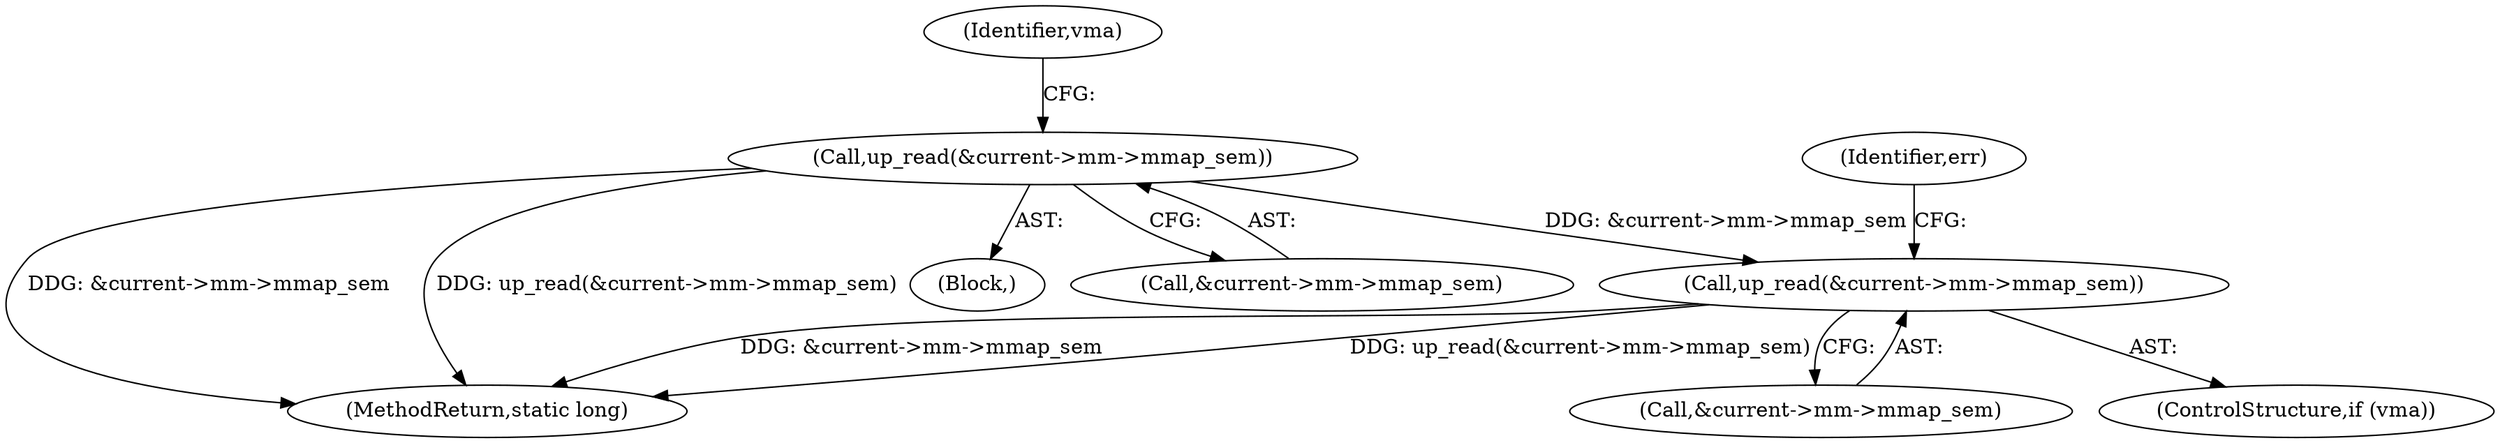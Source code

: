 digraph "0_linux_73223e4e2e3867ebf033a5a8eb2e5df0158ccc99@API" {
"1000356" [label="(Call,up_read(&current->mm->mmap_sem))"];
"1000314" [label="(Call,up_read(&current->mm->mmap_sem))"];
"1000322" [label="(Identifier,vma)"];
"1000354" [label="(ControlStructure,if (vma))"];
"1000365" [label="(MethodReturn,static long)"];
"1000314" [label="(Call,up_read(&current->mm->mmap_sem))"];
"1000357" [label="(Call,&current->mm->mmap_sem)"];
"1000313" [label="(Block,)"];
"1000315" [label="(Call,&current->mm->mmap_sem)"];
"1000364" [label="(Identifier,err)"];
"1000356" [label="(Call,up_read(&current->mm->mmap_sem))"];
"1000356" -> "1000354"  [label="AST: "];
"1000356" -> "1000357"  [label="CFG: "];
"1000357" -> "1000356"  [label="AST: "];
"1000364" -> "1000356"  [label="CFG: "];
"1000356" -> "1000365"  [label="DDG: up_read(&current->mm->mmap_sem)"];
"1000356" -> "1000365"  [label="DDG: &current->mm->mmap_sem"];
"1000314" -> "1000356"  [label="DDG: &current->mm->mmap_sem"];
"1000314" -> "1000313"  [label="AST: "];
"1000314" -> "1000315"  [label="CFG: "];
"1000315" -> "1000314"  [label="AST: "];
"1000322" -> "1000314"  [label="CFG: "];
"1000314" -> "1000365"  [label="DDG: &current->mm->mmap_sem"];
"1000314" -> "1000365"  [label="DDG: up_read(&current->mm->mmap_sem)"];
}
